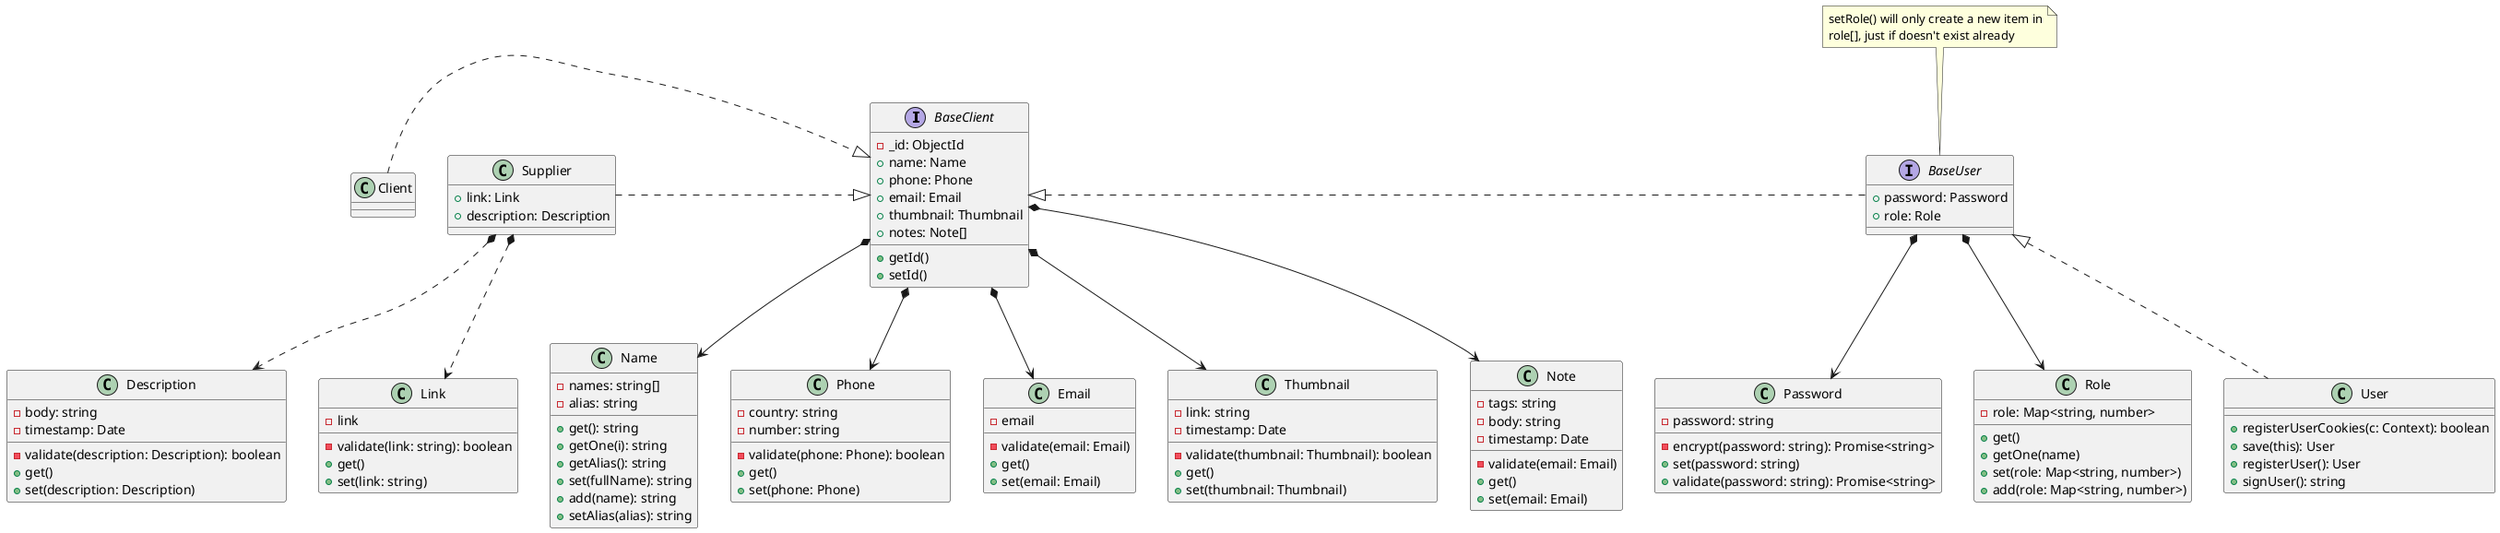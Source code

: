 @startuml

interface BaseClient {
    - _id: ObjectId
    + name: Name
    + phone: Phone
    + email: Email
    + thumbnail: Thumbnail
    + notes: Note[]
    + getId()
    + setId()
}

' interface BaseUser extends BaseClient
interface BaseUser {
    + password: Password
    + role: Role
}

' class Client implements BaseClient
class Client {

}

' class User implements BaseUser
class User {
    + registerUserCookies(c: Context): boolean
    + save(this): User
    + registerUser(): User
    + signUser(): string
}

' class Supplier implements BaseClient
class Supplier {
    + link: Link
    + description: Description
}

' :: TINY OBJECTS ::

class Password {
    - password: string
    - encrypt(password: string): Promise<string>
    + set(password: string)
    + validate(password: string): Promise<string>
}

class Role {
    - role: Map<string, number>
    + get()
    + getOne(name)
    + set(role: Map<string, number>)
    + add(role: Map<string, number>)
}

class Name {
    - names: string[]
    - alias: string
    + get(): string
    + getOne(i): string
    + getAlias(): string
    + set(fullName): string
    + add(name): string
    + setAlias(alias): string
}

class Phone {
    - country: string
    - number: string
    - validate(phone: Phone): boolean
    + get()
    + set(phone: Phone)
}

class Email {
    - email
    - validate(email: Email)
    + get()
    + set(email: Email)
}

class Description {
    - body: string
    - timestamp: Date
    - validate(description: Description): boolean
    + get()
    + set(description: Description)
}

class Thumbnail {
    - link: string
    - timestamp: Date
    - validate(thumbnail: Thumbnail): boolean
    + get()
    + set(thumbnail: Thumbnail)
}

class Note {
    - tags: string
    - body: string
    - timestamp: Date
    - validate(email: Email)
    + get()
    + set(email: Email)
}

class Link {
    - link
    - validate(link: string): boolean
    + get()
    + set(link: string)
}

' Inherit (interfaces). For classes,
' remember: ClasePadre <|-- ClaseHija
BaseClient <|.r. BaseUser
BaseUser <|.. User
BaseClient <|.l. Supplier
BaseClient <|.l. Client

' Composition
BaseClient *--> Name
BaseClient *--> Phone
BaseClient *--> Email
BaseClient *--> Thumbnail
BaseClient *--> Note
Supplier *..> Link
Supplier *..> Description
BaseUser *--> Password
BaseUser *--> Role

' Notes
note top of BaseUser 
setRole() will only create a new item in
role[], just if doesn't exist already
endnote

@enduml